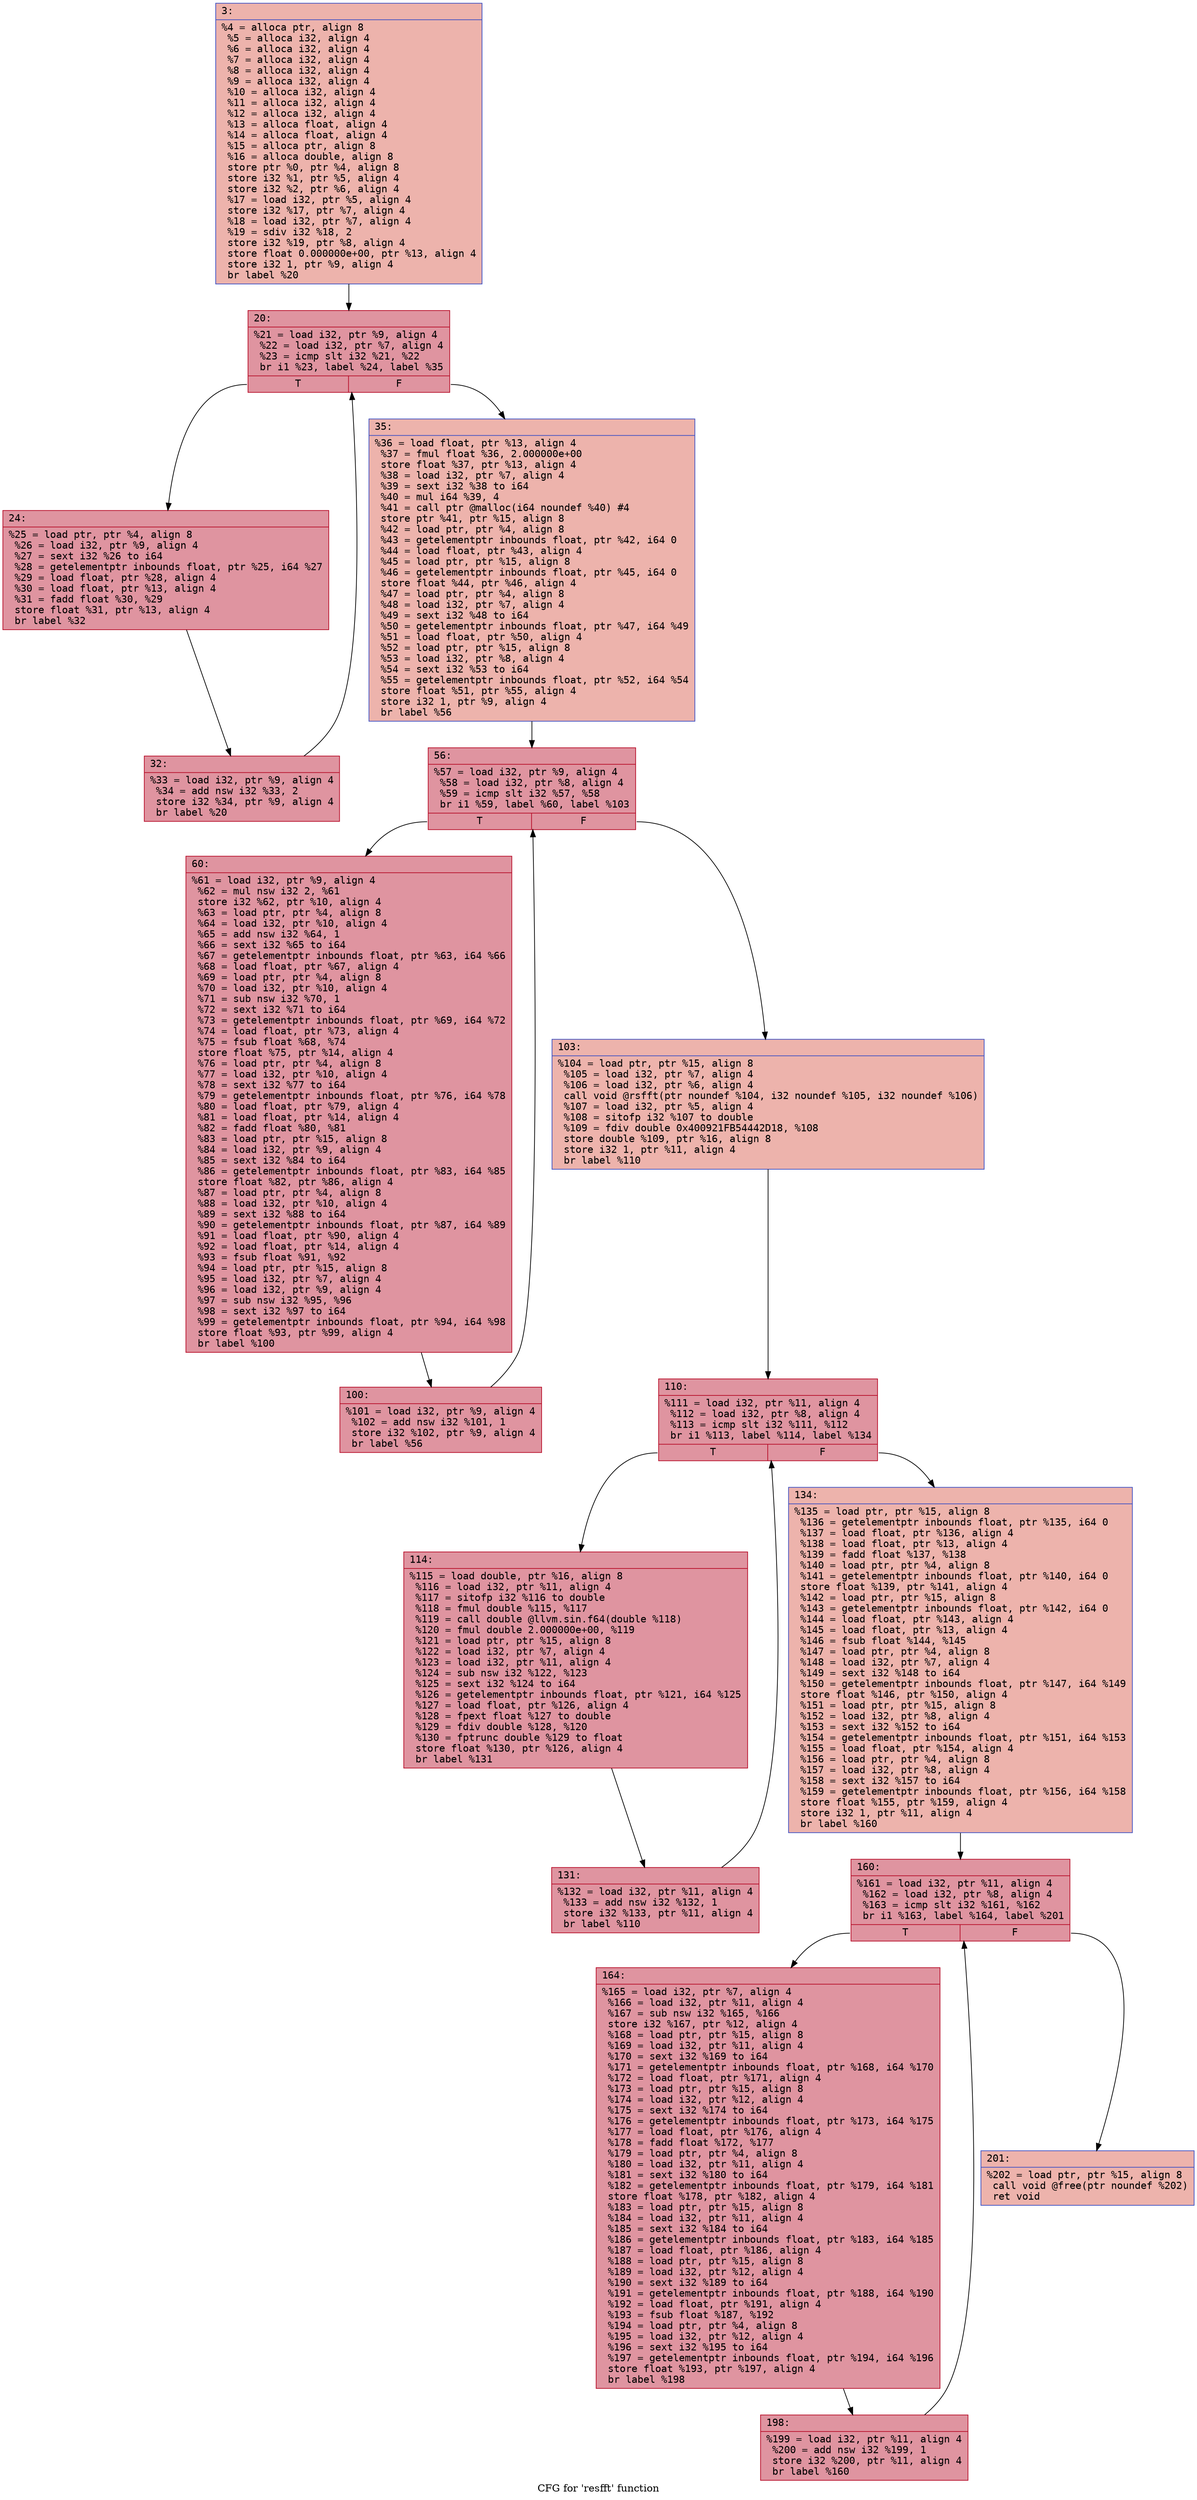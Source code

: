 digraph "CFG for 'resfft' function" {
	label="CFG for 'resfft' function";

	Node0x6000028d99a0 [shape=record,color="#3d50c3ff", style=filled, fillcolor="#d6524470" fontname="Courier",label="{3:\l|  %4 = alloca ptr, align 8\l  %5 = alloca i32, align 4\l  %6 = alloca i32, align 4\l  %7 = alloca i32, align 4\l  %8 = alloca i32, align 4\l  %9 = alloca i32, align 4\l  %10 = alloca i32, align 4\l  %11 = alloca i32, align 4\l  %12 = alloca i32, align 4\l  %13 = alloca float, align 4\l  %14 = alloca float, align 4\l  %15 = alloca ptr, align 8\l  %16 = alloca double, align 8\l  store ptr %0, ptr %4, align 8\l  store i32 %1, ptr %5, align 4\l  store i32 %2, ptr %6, align 4\l  %17 = load i32, ptr %5, align 4\l  store i32 %17, ptr %7, align 4\l  %18 = load i32, ptr %7, align 4\l  %19 = sdiv i32 %18, 2\l  store i32 %19, ptr %8, align 4\l  store float 0.000000e+00, ptr %13, align 4\l  store i32 1, ptr %9, align 4\l  br label %20\l}"];
	Node0x6000028d99a0 -> Node0x6000028d9a40[tooltip="3 -> 20\nProbability 100.00%" ];
	Node0x6000028d9a40 [shape=record,color="#b70d28ff", style=filled, fillcolor="#b70d2870" fontname="Courier",label="{20:\l|  %21 = load i32, ptr %9, align 4\l  %22 = load i32, ptr %7, align 4\l  %23 = icmp slt i32 %21, %22\l  br i1 %23, label %24, label %35\l|{<s0>T|<s1>F}}"];
	Node0x6000028d9a40:s0 -> Node0x6000028d9a90[tooltip="20 -> 24\nProbability 96.88%" ];
	Node0x6000028d9a40:s1 -> Node0x6000028d9b30[tooltip="20 -> 35\nProbability 3.12%" ];
	Node0x6000028d9a90 [shape=record,color="#b70d28ff", style=filled, fillcolor="#b70d2870" fontname="Courier",label="{24:\l|  %25 = load ptr, ptr %4, align 8\l  %26 = load i32, ptr %9, align 4\l  %27 = sext i32 %26 to i64\l  %28 = getelementptr inbounds float, ptr %25, i64 %27\l  %29 = load float, ptr %28, align 4\l  %30 = load float, ptr %13, align 4\l  %31 = fadd float %30, %29\l  store float %31, ptr %13, align 4\l  br label %32\l}"];
	Node0x6000028d9a90 -> Node0x6000028d9ae0[tooltip="24 -> 32\nProbability 100.00%" ];
	Node0x6000028d9ae0 [shape=record,color="#b70d28ff", style=filled, fillcolor="#b70d2870" fontname="Courier",label="{32:\l|  %33 = load i32, ptr %9, align 4\l  %34 = add nsw i32 %33, 2\l  store i32 %34, ptr %9, align 4\l  br label %20\l}"];
	Node0x6000028d9ae0 -> Node0x6000028d9a40[tooltip="32 -> 20\nProbability 100.00%" ];
	Node0x6000028d9b30 [shape=record,color="#3d50c3ff", style=filled, fillcolor="#d6524470" fontname="Courier",label="{35:\l|  %36 = load float, ptr %13, align 4\l  %37 = fmul float %36, 2.000000e+00\l  store float %37, ptr %13, align 4\l  %38 = load i32, ptr %7, align 4\l  %39 = sext i32 %38 to i64\l  %40 = mul i64 %39, 4\l  %41 = call ptr @malloc(i64 noundef %40) #4\l  store ptr %41, ptr %15, align 8\l  %42 = load ptr, ptr %4, align 8\l  %43 = getelementptr inbounds float, ptr %42, i64 0\l  %44 = load float, ptr %43, align 4\l  %45 = load ptr, ptr %15, align 8\l  %46 = getelementptr inbounds float, ptr %45, i64 0\l  store float %44, ptr %46, align 4\l  %47 = load ptr, ptr %4, align 8\l  %48 = load i32, ptr %7, align 4\l  %49 = sext i32 %48 to i64\l  %50 = getelementptr inbounds float, ptr %47, i64 %49\l  %51 = load float, ptr %50, align 4\l  %52 = load ptr, ptr %15, align 8\l  %53 = load i32, ptr %8, align 4\l  %54 = sext i32 %53 to i64\l  %55 = getelementptr inbounds float, ptr %52, i64 %54\l  store float %51, ptr %55, align 4\l  store i32 1, ptr %9, align 4\l  br label %56\l}"];
	Node0x6000028d9b30 -> Node0x6000028d9b80[tooltip="35 -> 56\nProbability 100.00%" ];
	Node0x6000028d9b80 [shape=record,color="#b70d28ff", style=filled, fillcolor="#b70d2870" fontname="Courier",label="{56:\l|  %57 = load i32, ptr %9, align 4\l  %58 = load i32, ptr %8, align 4\l  %59 = icmp slt i32 %57, %58\l  br i1 %59, label %60, label %103\l|{<s0>T|<s1>F}}"];
	Node0x6000028d9b80:s0 -> Node0x6000028d9bd0[tooltip="56 -> 60\nProbability 96.88%" ];
	Node0x6000028d9b80:s1 -> Node0x6000028d9c70[tooltip="56 -> 103\nProbability 3.12%" ];
	Node0x6000028d9bd0 [shape=record,color="#b70d28ff", style=filled, fillcolor="#b70d2870" fontname="Courier",label="{60:\l|  %61 = load i32, ptr %9, align 4\l  %62 = mul nsw i32 2, %61\l  store i32 %62, ptr %10, align 4\l  %63 = load ptr, ptr %4, align 8\l  %64 = load i32, ptr %10, align 4\l  %65 = add nsw i32 %64, 1\l  %66 = sext i32 %65 to i64\l  %67 = getelementptr inbounds float, ptr %63, i64 %66\l  %68 = load float, ptr %67, align 4\l  %69 = load ptr, ptr %4, align 8\l  %70 = load i32, ptr %10, align 4\l  %71 = sub nsw i32 %70, 1\l  %72 = sext i32 %71 to i64\l  %73 = getelementptr inbounds float, ptr %69, i64 %72\l  %74 = load float, ptr %73, align 4\l  %75 = fsub float %68, %74\l  store float %75, ptr %14, align 4\l  %76 = load ptr, ptr %4, align 8\l  %77 = load i32, ptr %10, align 4\l  %78 = sext i32 %77 to i64\l  %79 = getelementptr inbounds float, ptr %76, i64 %78\l  %80 = load float, ptr %79, align 4\l  %81 = load float, ptr %14, align 4\l  %82 = fadd float %80, %81\l  %83 = load ptr, ptr %15, align 8\l  %84 = load i32, ptr %9, align 4\l  %85 = sext i32 %84 to i64\l  %86 = getelementptr inbounds float, ptr %83, i64 %85\l  store float %82, ptr %86, align 4\l  %87 = load ptr, ptr %4, align 8\l  %88 = load i32, ptr %10, align 4\l  %89 = sext i32 %88 to i64\l  %90 = getelementptr inbounds float, ptr %87, i64 %89\l  %91 = load float, ptr %90, align 4\l  %92 = load float, ptr %14, align 4\l  %93 = fsub float %91, %92\l  %94 = load ptr, ptr %15, align 8\l  %95 = load i32, ptr %7, align 4\l  %96 = load i32, ptr %9, align 4\l  %97 = sub nsw i32 %95, %96\l  %98 = sext i32 %97 to i64\l  %99 = getelementptr inbounds float, ptr %94, i64 %98\l  store float %93, ptr %99, align 4\l  br label %100\l}"];
	Node0x6000028d9bd0 -> Node0x6000028d9c20[tooltip="60 -> 100\nProbability 100.00%" ];
	Node0x6000028d9c20 [shape=record,color="#b70d28ff", style=filled, fillcolor="#b70d2870" fontname="Courier",label="{100:\l|  %101 = load i32, ptr %9, align 4\l  %102 = add nsw i32 %101, 1\l  store i32 %102, ptr %9, align 4\l  br label %56\l}"];
	Node0x6000028d9c20 -> Node0x6000028d9b80[tooltip="100 -> 56\nProbability 100.00%" ];
	Node0x6000028d9c70 [shape=record,color="#3d50c3ff", style=filled, fillcolor="#d6524470" fontname="Courier",label="{103:\l|  %104 = load ptr, ptr %15, align 8\l  %105 = load i32, ptr %7, align 4\l  %106 = load i32, ptr %6, align 4\l  call void @rsfft(ptr noundef %104, i32 noundef %105, i32 noundef %106)\l  %107 = load i32, ptr %5, align 4\l  %108 = sitofp i32 %107 to double\l  %109 = fdiv double 0x400921FB54442D18, %108\l  store double %109, ptr %16, align 8\l  store i32 1, ptr %11, align 4\l  br label %110\l}"];
	Node0x6000028d9c70 -> Node0x6000028d9cc0[tooltip="103 -> 110\nProbability 100.00%" ];
	Node0x6000028d9cc0 [shape=record,color="#b70d28ff", style=filled, fillcolor="#b70d2870" fontname="Courier",label="{110:\l|  %111 = load i32, ptr %11, align 4\l  %112 = load i32, ptr %8, align 4\l  %113 = icmp slt i32 %111, %112\l  br i1 %113, label %114, label %134\l|{<s0>T|<s1>F}}"];
	Node0x6000028d9cc0:s0 -> Node0x6000028d9d10[tooltip="110 -> 114\nProbability 96.88%" ];
	Node0x6000028d9cc0:s1 -> Node0x6000028d9db0[tooltip="110 -> 134\nProbability 3.12%" ];
	Node0x6000028d9d10 [shape=record,color="#b70d28ff", style=filled, fillcolor="#b70d2870" fontname="Courier",label="{114:\l|  %115 = load double, ptr %16, align 8\l  %116 = load i32, ptr %11, align 4\l  %117 = sitofp i32 %116 to double\l  %118 = fmul double %115, %117\l  %119 = call double @llvm.sin.f64(double %118)\l  %120 = fmul double 2.000000e+00, %119\l  %121 = load ptr, ptr %15, align 8\l  %122 = load i32, ptr %7, align 4\l  %123 = load i32, ptr %11, align 4\l  %124 = sub nsw i32 %122, %123\l  %125 = sext i32 %124 to i64\l  %126 = getelementptr inbounds float, ptr %121, i64 %125\l  %127 = load float, ptr %126, align 4\l  %128 = fpext float %127 to double\l  %129 = fdiv double %128, %120\l  %130 = fptrunc double %129 to float\l  store float %130, ptr %126, align 4\l  br label %131\l}"];
	Node0x6000028d9d10 -> Node0x6000028d9d60[tooltip="114 -> 131\nProbability 100.00%" ];
	Node0x6000028d9d60 [shape=record,color="#b70d28ff", style=filled, fillcolor="#b70d2870" fontname="Courier",label="{131:\l|  %132 = load i32, ptr %11, align 4\l  %133 = add nsw i32 %132, 1\l  store i32 %133, ptr %11, align 4\l  br label %110\l}"];
	Node0x6000028d9d60 -> Node0x6000028d9cc0[tooltip="131 -> 110\nProbability 100.00%" ];
	Node0x6000028d9db0 [shape=record,color="#3d50c3ff", style=filled, fillcolor="#d6524470" fontname="Courier",label="{134:\l|  %135 = load ptr, ptr %15, align 8\l  %136 = getelementptr inbounds float, ptr %135, i64 0\l  %137 = load float, ptr %136, align 4\l  %138 = load float, ptr %13, align 4\l  %139 = fadd float %137, %138\l  %140 = load ptr, ptr %4, align 8\l  %141 = getelementptr inbounds float, ptr %140, i64 0\l  store float %139, ptr %141, align 4\l  %142 = load ptr, ptr %15, align 8\l  %143 = getelementptr inbounds float, ptr %142, i64 0\l  %144 = load float, ptr %143, align 4\l  %145 = load float, ptr %13, align 4\l  %146 = fsub float %144, %145\l  %147 = load ptr, ptr %4, align 8\l  %148 = load i32, ptr %7, align 4\l  %149 = sext i32 %148 to i64\l  %150 = getelementptr inbounds float, ptr %147, i64 %149\l  store float %146, ptr %150, align 4\l  %151 = load ptr, ptr %15, align 8\l  %152 = load i32, ptr %8, align 4\l  %153 = sext i32 %152 to i64\l  %154 = getelementptr inbounds float, ptr %151, i64 %153\l  %155 = load float, ptr %154, align 4\l  %156 = load ptr, ptr %4, align 8\l  %157 = load i32, ptr %8, align 4\l  %158 = sext i32 %157 to i64\l  %159 = getelementptr inbounds float, ptr %156, i64 %158\l  store float %155, ptr %159, align 4\l  store i32 1, ptr %11, align 4\l  br label %160\l}"];
	Node0x6000028d9db0 -> Node0x6000028d9e00[tooltip="134 -> 160\nProbability 100.00%" ];
	Node0x6000028d9e00 [shape=record,color="#b70d28ff", style=filled, fillcolor="#b70d2870" fontname="Courier",label="{160:\l|  %161 = load i32, ptr %11, align 4\l  %162 = load i32, ptr %8, align 4\l  %163 = icmp slt i32 %161, %162\l  br i1 %163, label %164, label %201\l|{<s0>T|<s1>F}}"];
	Node0x6000028d9e00:s0 -> Node0x6000028d9e50[tooltip="160 -> 164\nProbability 96.88%" ];
	Node0x6000028d9e00:s1 -> Node0x6000028d9ef0[tooltip="160 -> 201\nProbability 3.12%" ];
	Node0x6000028d9e50 [shape=record,color="#b70d28ff", style=filled, fillcolor="#b70d2870" fontname="Courier",label="{164:\l|  %165 = load i32, ptr %7, align 4\l  %166 = load i32, ptr %11, align 4\l  %167 = sub nsw i32 %165, %166\l  store i32 %167, ptr %12, align 4\l  %168 = load ptr, ptr %15, align 8\l  %169 = load i32, ptr %11, align 4\l  %170 = sext i32 %169 to i64\l  %171 = getelementptr inbounds float, ptr %168, i64 %170\l  %172 = load float, ptr %171, align 4\l  %173 = load ptr, ptr %15, align 8\l  %174 = load i32, ptr %12, align 4\l  %175 = sext i32 %174 to i64\l  %176 = getelementptr inbounds float, ptr %173, i64 %175\l  %177 = load float, ptr %176, align 4\l  %178 = fadd float %172, %177\l  %179 = load ptr, ptr %4, align 8\l  %180 = load i32, ptr %11, align 4\l  %181 = sext i32 %180 to i64\l  %182 = getelementptr inbounds float, ptr %179, i64 %181\l  store float %178, ptr %182, align 4\l  %183 = load ptr, ptr %15, align 8\l  %184 = load i32, ptr %11, align 4\l  %185 = sext i32 %184 to i64\l  %186 = getelementptr inbounds float, ptr %183, i64 %185\l  %187 = load float, ptr %186, align 4\l  %188 = load ptr, ptr %15, align 8\l  %189 = load i32, ptr %12, align 4\l  %190 = sext i32 %189 to i64\l  %191 = getelementptr inbounds float, ptr %188, i64 %190\l  %192 = load float, ptr %191, align 4\l  %193 = fsub float %187, %192\l  %194 = load ptr, ptr %4, align 8\l  %195 = load i32, ptr %12, align 4\l  %196 = sext i32 %195 to i64\l  %197 = getelementptr inbounds float, ptr %194, i64 %196\l  store float %193, ptr %197, align 4\l  br label %198\l}"];
	Node0x6000028d9e50 -> Node0x6000028d9ea0[tooltip="164 -> 198\nProbability 100.00%" ];
	Node0x6000028d9ea0 [shape=record,color="#b70d28ff", style=filled, fillcolor="#b70d2870" fontname="Courier",label="{198:\l|  %199 = load i32, ptr %11, align 4\l  %200 = add nsw i32 %199, 1\l  store i32 %200, ptr %11, align 4\l  br label %160\l}"];
	Node0x6000028d9ea0 -> Node0x6000028d9e00[tooltip="198 -> 160\nProbability 100.00%" ];
	Node0x6000028d9ef0 [shape=record,color="#3d50c3ff", style=filled, fillcolor="#d6524470" fontname="Courier",label="{201:\l|  %202 = load ptr, ptr %15, align 8\l  call void @free(ptr noundef %202)\l  ret void\l}"];
}
